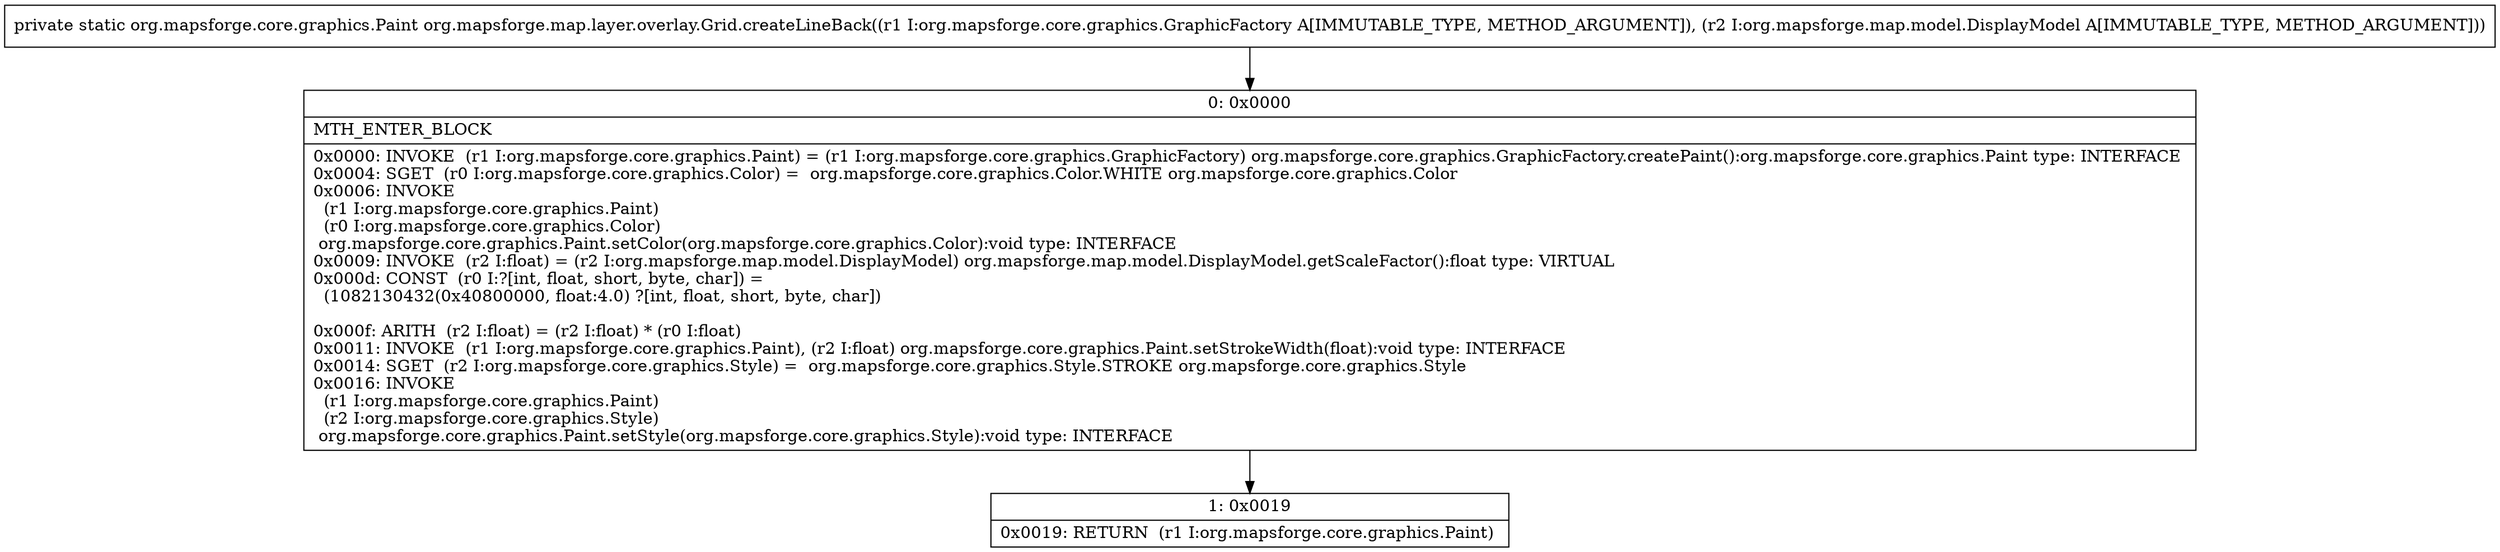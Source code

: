 digraph "CFG fororg.mapsforge.map.layer.overlay.Grid.createLineBack(Lorg\/mapsforge\/core\/graphics\/GraphicFactory;Lorg\/mapsforge\/map\/model\/DisplayModel;)Lorg\/mapsforge\/core\/graphics\/Paint;" {
Node_0 [shape=record,label="{0\:\ 0x0000|MTH_ENTER_BLOCK\l|0x0000: INVOKE  (r1 I:org.mapsforge.core.graphics.Paint) = (r1 I:org.mapsforge.core.graphics.GraphicFactory) org.mapsforge.core.graphics.GraphicFactory.createPaint():org.mapsforge.core.graphics.Paint type: INTERFACE \l0x0004: SGET  (r0 I:org.mapsforge.core.graphics.Color) =  org.mapsforge.core.graphics.Color.WHITE org.mapsforge.core.graphics.Color \l0x0006: INVOKE  \l  (r1 I:org.mapsforge.core.graphics.Paint)\l  (r0 I:org.mapsforge.core.graphics.Color)\l org.mapsforge.core.graphics.Paint.setColor(org.mapsforge.core.graphics.Color):void type: INTERFACE \l0x0009: INVOKE  (r2 I:float) = (r2 I:org.mapsforge.map.model.DisplayModel) org.mapsforge.map.model.DisplayModel.getScaleFactor():float type: VIRTUAL \l0x000d: CONST  (r0 I:?[int, float, short, byte, char]) = \l  (1082130432(0x40800000, float:4.0) ?[int, float, short, byte, char])\l \l0x000f: ARITH  (r2 I:float) = (r2 I:float) * (r0 I:float) \l0x0011: INVOKE  (r1 I:org.mapsforge.core.graphics.Paint), (r2 I:float) org.mapsforge.core.graphics.Paint.setStrokeWidth(float):void type: INTERFACE \l0x0014: SGET  (r2 I:org.mapsforge.core.graphics.Style) =  org.mapsforge.core.graphics.Style.STROKE org.mapsforge.core.graphics.Style \l0x0016: INVOKE  \l  (r1 I:org.mapsforge.core.graphics.Paint)\l  (r2 I:org.mapsforge.core.graphics.Style)\l org.mapsforge.core.graphics.Paint.setStyle(org.mapsforge.core.graphics.Style):void type: INTERFACE \l}"];
Node_1 [shape=record,label="{1\:\ 0x0019|0x0019: RETURN  (r1 I:org.mapsforge.core.graphics.Paint) \l}"];
MethodNode[shape=record,label="{private static org.mapsforge.core.graphics.Paint org.mapsforge.map.layer.overlay.Grid.createLineBack((r1 I:org.mapsforge.core.graphics.GraphicFactory A[IMMUTABLE_TYPE, METHOD_ARGUMENT]), (r2 I:org.mapsforge.map.model.DisplayModel A[IMMUTABLE_TYPE, METHOD_ARGUMENT])) }"];
MethodNode -> Node_0;
Node_0 -> Node_1;
}

